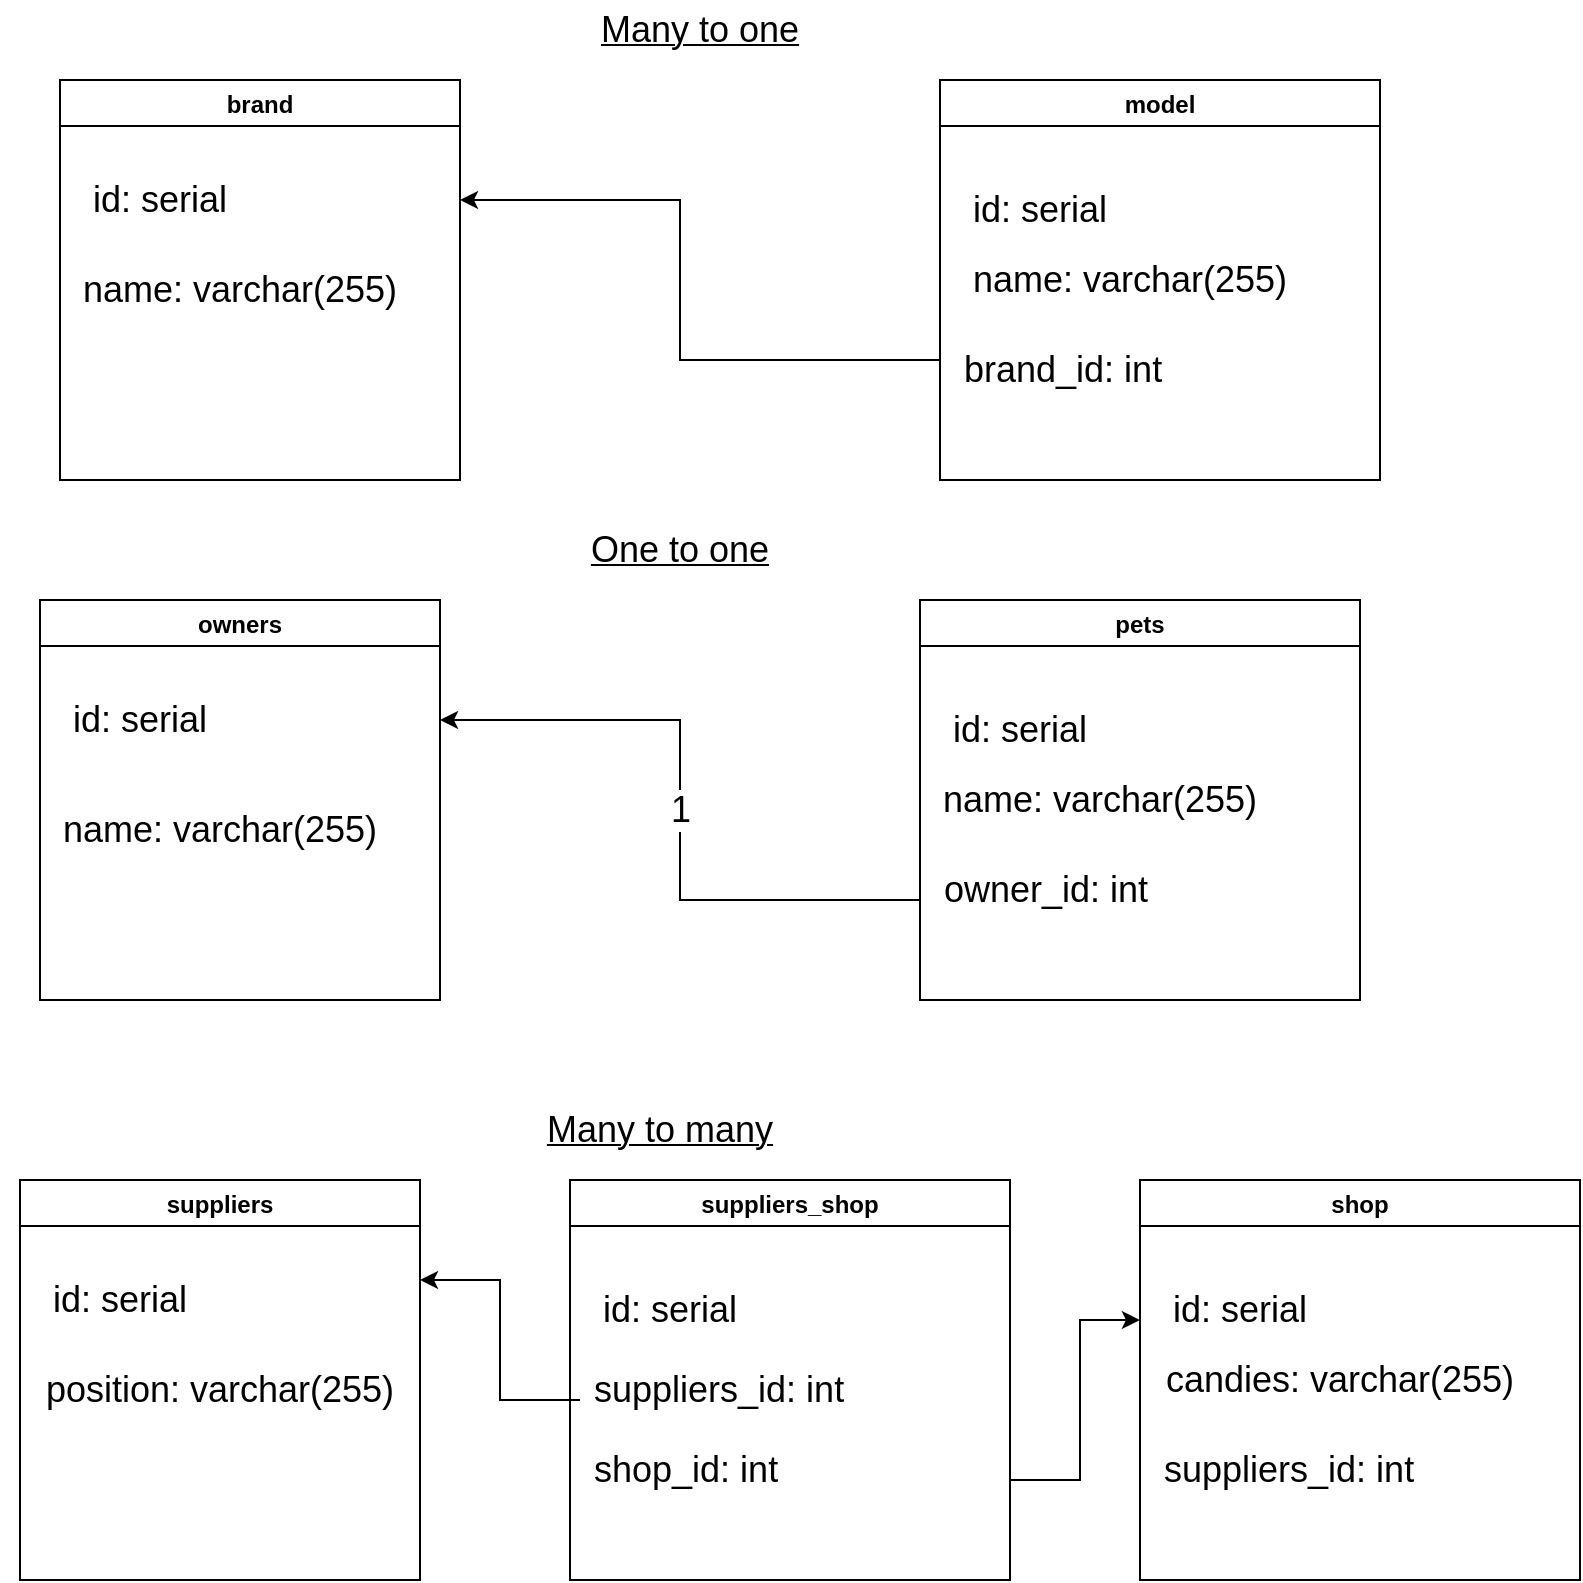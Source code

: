 <mxfile version="17.4.6" type="github">
  <diagram id="dnCyWLwwE5wJhA9PVSKz" name="Page-1">
    <mxGraphModel dx="2216" dy="1048" grid="1" gridSize="10" guides="1" tooltips="1" connect="1" arrows="1" fold="1" page="1" pageScale="1" pageWidth="850" pageHeight="1100" math="0" shadow="0">
      <root>
        <mxCell id="0" />
        <mxCell id="1" parent="0" />
        <mxCell id="QVcRfCDCcwK1QcsDWOF8-1" value="brand" style="swimlane;startSize=23;" vertex="1" parent="1">
          <mxGeometry x="60" y="80" width="200" height="200" as="geometry" />
        </mxCell>
        <mxCell id="QVcRfCDCcwK1QcsDWOF8-9" value="&lt;font style=&quot;font-size: 18px&quot;&gt;id: serial&lt;/font&gt;" style="text;html=1;strokeColor=none;fillColor=none;align=center;verticalAlign=middle;whiteSpace=wrap;rounded=0;" vertex="1" parent="QVcRfCDCcwK1QcsDWOF8-1">
          <mxGeometry x="-10" y="45" width="120" height="30" as="geometry" />
        </mxCell>
        <mxCell id="QVcRfCDCcwK1QcsDWOF8-10" value="&lt;span style=&quot;font-size: 18px&quot;&gt;name: varchar(255)&lt;/span&gt;" style="text;html=1;strokeColor=none;fillColor=none;align=center;verticalAlign=middle;whiteSpace=wrap;rounded=0;" vertex="1" parent="QVcRfCDCcwK1QcsDWOF8-1">
          <mxGeometry x="10" y="90" width="160" height="30" as="geometry" />
        </mxCell>
        <mxCell id="QVcRfCDCcwK1QcsDWOF8-2" value="model" style="swimlane;startSize=23;" vertex="1" parent="1">
          <mxGeometry x="500" y="80" width="220" height="200" as="geometry" />
        </mxCell>
        <mxCell id="QVcRfCDCcwK1QcsDWOF8-6" value="&lt;font style=&quot;font-size: 18px&quot;&gt;id: serial&lt;/font&gt;" style="text;html=1;strokeColor=none;fillColor=none;align=center;verticalAlign=middle;whiteSpace=wrap;rounded=0;" vertex="1" parent="QVcRfCDCcwK1QcsDWOF8-2">
          <mxGeometry x="-10" y="50" width="120" height="30" as="geometry" />
        </mxCell>
        <mxCell id="QVcRfCDCcwK1QcsDWOF8-7" value="&lt;span style=&quot;font-size: 18px&quot;&gt;name: varchar(255)&lt;/span&gt;" style="text;html=1;strokeColor=none;fillColor=none;align=center;verticalAlign=middle;whiteSpace=wrap;rounded=0;" vertex="1" parent="QVcRfCDCcwK1QcsDWOF8-2">
          <mxGeometry x="10" y="85" width="170" height="30" as="geometry" />
        </mxCell>
        <mxCell id="QVcRfCDCcwK1QcsDWOF8-8" value="&lt;span style=&quot;font-size: 18px&quot;&gt;brand_id: int&lt;/span&gt;" style="text;html=1;strokeColor=none;fillColor=none;align=left;verticalAlign=middle;whiteSpace=wrap;rounded=0;" vertex="1" parent="QVcRfCDCcwK1QcsDWOF8-2">
          <mxGeometry x="10" y="130" width="150" height="30" as="geometry" />
        </mxCell>
        <mxCell id="QVcRfCDCcwK1QcsDWOF8-4" value="&lt;u&gt;&lt;font style=&quot;font-size: 18px&quot;&gt;Many to one&lt;/font&gt;&lt;/u&gt;" style="text;html=1;strokeColor=none;fillColor=none;align=center;verticalAlign=middle;whiteSpace=wrap;rounded=0;" vertex="1" parent="1">
          <mxGeometry x="320" y="40" width="120" height="30" as="geometry" />
        </mxCell>
        <mxCell id="QVcRfCDCcwK1QcsDWOF8-12" value="" style="endArrow=classic;html=1;rounded=0;fontSize=18;" edge="1" parent="1">
          <mxGeometry width="50" height="50" relative="1" as="geometry">
            <mxPoint x="500" y="220" as="sourcePoint" />
            <mxPoint x="260" y="140" as="targetPoint" />
            <Array as="points">
              <mxPoint x="370" y="220" />
              <mxPoint x="370" y="140" />
            </Array>
          </mxGeometry>
        </mxCell>
        <mxCell id="QVcRfCDCcwK1QcsDWOF8-18" value="owners" style="swimlane;" vertex="1" parent="1">
          <mxGeometry x="50" y="340" width="200" height="200" as="geometry" />
        </mxCell>
        <mxCell id="QVcRfCDCcwK1QcsDWOF8-19" value="&lt;font style=&quot;font-size: 18px&quot;&gt;id: serial&lt;/font&gt;" style="text;html=1;strokeColor=none;fillColor=none;align=center;verticalAlign=middle;whiteSpace=wrap;rounded=0;" vertex="1" parent="QVcRfCDCcwK1QcsDWOF8-18">
          <mxGeometry x="-10" y="45" width="120" height="30" as="geometry" />
        </mxCell>
        <mxCell id="QVcRfCDCcwK1QcsDWOF8-20" value="&lt;span style=&quot;font-size: 18px&quot;&gt;name: varchar(255)&lt;/span&gt;" style="text;html=1;strokeColor=none;fillColor=none;align=center;verticalAlign=middle;whiteSpace=wrap;rounded=0;" vertex="1" parent="QVcRfCDCcwK1QcsDWOF8-18">
          <mxGeometry x="10" y="100" width="160" height="30" as="geometry" />
        </mxCell>
        <mxCell id="QVcRfCDCcwK1QcsDWOF8-21" value="pets" style="swimlane;startSize=23;" vertex="1" parent="1">
          <mxGeometry x="490" y="340" width="220" height="200" as="geometry" />
        </mxCell>
        <mxCell id="QVcRfCDCcwK1QcsDWOF8-22" value="&lt;font style=&quot;font-size: 18px&quot;&gt;id: serial&lt;/font&gt;" style="text;html=1;strokeColor=none;fillColor=none;align=center;verticalAlign=middle;whiteSpace=wrap;rounded=0;" vertex="1" parent="QVcRfCDCcwK1QcsDWOF8-21">
          <mxGeometry x="-10" y="50" width="120" height="30" as="geometry" />
        </mxCell>
        <mxCell id="QVcRfCDCcwK1QcsDWOF8-23" value="&lt;span style=&quot;font-size: 18px&quot;&gt;name: varchar(255)&lt;/span&gt;" style="text;html=1;strokeColor=none;fillColor=none;align=center;verticalAlign=middle;whiteSpace=wrap;rounded=0;" vertex="1" parent="QVcRfCDCcwK1QcsDWOF8-21">
          <mxGeometry x="10" y="85" width="160" height="30" as="geometry" />
        </mxCell>
        <mxCell id="QVcRfCDCcwK1QcsDWOF8-24" value="&lt;span style=&quot;font-size: 18px&quot;&gt;owner_id: int&lt;/span&gt;" style="text;html=1;strokeColor=none;fillColor=none;align=left;verticalAlign=middle;whiteSpace=wrap;rounded=0;" vertex="1" parent="QVcRfCDCcwK1QcsDWOF8-21">
          <mxGeometry x="10" y="130" width="150" height="30" as="geometry" />
        </mxCell>
        <mxCell id="QVcRfCDCcwK1QcsDWOF8-25" value="&lt;u&gt;&lt;font style=&quot;font-size: 18px&quot;&gt;One to one&lt;/font&gt;&lt;/u&gt;" style="text;html=1;strokeColor=none;fillColor=none;align=center;verticalAlign=middle;whiteSpace=wrap;rounded=0;" vertex="1" parent="1">
          <mxGeometry x="310" y="300" width="120" height="30" as="geometry" />
        </mxCell>
        <mxCell id="QVcRfCDCcwK1QcsDWOF8-27" value="" style="endArrow=classic;html=1;rounded=0;fontSize=18;exitX=0;exitY=0.75;exitDx=0;exitDy=0;" edge="1" parent="1" source="QVcRfCDCcwK1QcsDWOF8-21">
          <mxGeometry relative="1" as="geometry">
            <mxPoint x="300" y="570" as="sourcePoint" />
            <mxPoint x="250" y="400" as="targetPoint" />
            <Array as="points">
              <mxPoint x="370" y="490" />
              <mxPoint x="370" y="400" />
            </Array>
          </mxGeometry>
        </mxCell>
        <mxCell id="QVcRfCDCcwK1QcsDWOF8-28" value="1" style="edgeLabel;resizable=0;html=1;align=center;verticalAlign=middle;fontSize=18;" connectable="0" vertex="1" parent="QVcRfCDCcwK1QcsDWOF8-27">
          <mxGeometry relative="1" as="geometry" />
        </mxCell>
        <mxCell id="QVcRfCDCcwK1QcsDWOF8-38" value="suppliers" style="swimlane;" vertex="1" parent="1">
          <mxGeometry x="40" y="630" width="200" height="200" as="geometry" />
        </mxCell>
        <mxCell id="QVcRfCDCcwK1QcsDWOF8-39" value="&lt;font style=&quot;font-size: 18px&quot;&gt;id: serial&lt;/font&gt;" style="text;html=1;strokeColor=none;fillColor=none;align=center;verticalAlign=middle;whiteSpace=wrap;rounded=0;" vertex="1" parent="QVcRfCDCcwK1QcsDWOF8-38">
          <mxGeometry x="-10" y="45" width="120" height="30" as="geometry" />
        </mxCell>
        <mxCell id="QVcRfCDCcwK1QcsDWOF8-40" value="&lt;span style=&quot;font-size: 18px&quot;&gt;position: varchar(255)&lt;/span&gt;" style="text;html=1;strokeColor=none;fillColor=none;align=center;verticalAlign=middle;whiteSpace=wrap;rounded=0;" vertex="1" parent="QVcRfCDCcwK1QcsDWOF8-38">
          <mxGeometry x="10" y="90" width="180" height="30" as="geometry" />
        </mxCell>
        <mxCell id="QVcRfCDCcwK1QcsDWOF8-41" value="shop" style="swimlane;startSize=23;" vertex="1" parent="1">
          <mxGeometry x="600" y="630" width="220" height="200" as="geometry" />
        </mxCell>
        <mxCell id="QVcRfCDCcwK1QcsDWOF8-42" value="&lt;font style=&quot;font-size: 18px&quot;&gt;id: serial&lt;/font&gt;" style="text;html=1;strokeColor=none;fillColor=none;align=center;verticalAlign=middle;whiteSpace=wrap;rounded=0;" vertex="1" parent="QVcRfCDCcwK1QcsDWOF8-41">
          <mxGeometry x="-10" y="50" width="120" height="30" as="geometry" />
        </mxCell>
        <mxCell id="QVcRfCDCcwK1QcsDWOF8-43" value="&lt;span style=&quot;font-size: 18px&quot;&gt;candies: varchar(255)&lt;/span&gt;" style="text;html=1;strokeColor=none;fillColor=none;align=center;verticalAlign=middle;whiteSpace=wrap;rounded=0;" vertex="1" parent="QVcRfCDCcwK1QcsDWOF8-41">
          <mxGeometry x="10" y="85" width="180" height="30" as="geometry" />
        </mxCell>
        <mxCell id="QVcRfCDCcwK1QcsDWOF8-44" value="&lt;span style=&quot;font-size: 18px&quot;&gt;suppliers_id: int&lt;/span&gt;" style="text;html=1;strokeColor=none;fillColor=none;align=left;verticalAlign=middle;whiteSpace=wrap;rounded=0;" vertex="1" parent="QVcRfCDCcwK1QcsDWOF8-41">
          <mxGeometry x="10" y="130" width="150" height="30" as="geometry" />
        </mxCell>
        <mxCell id="QVcRfCDCcwK1QcsDWOF8-45" value="&lt;u&gt;&lt;font style=&quot;font-size: 18px&quot;&gt;Many to many&lt;/font&gt;&lt;/u&gt;" style="text;html=1;strokeColor=none;fillColor=none;align=center;verticalAlign=middle;whiteSpace=wrap;rounded=0;" vertex="1" parent="1">
          <mxGeometry x="300" y="590" width="120" height="30" as="geometry" />
        </mxCell>
        <mxCell id="QVcRfCDCcwK1QcsDWOF8-46" value="" style="endArrow=classic;html=1;rounded=0;fontSize=18;entryX=1;entryY=0.25;entryDx=0;entryDy=0;" edge="1" parent="1" target="QVcRfCDCcwK1QcsDWOF8-38">
          <mxGeometry width="50" height="50" relative="1" as="geometry">
            <mxPoint x="320" y="740" as="sourcePoint" />
            <mxPoint x="60" y="940" as="targetPoint" />
            <Array as="points">
              <mxPoint x="280" y="740" />
              <mxPoint x="280" y="680" />
            </Array>
          </mxGeometry>
        </mxCell>
        <mxCell id="QVcRfCDCcwK1QcsDWOF8-47" value="suppliers_shop" style="swimlane;startSize=23;" vertex="1" parent="1">
          <mxGeometry x="315" y="630" width="220" height="200" as="geometry" />
        </mxCell>
        <mxCell id="QVcRfCDCcwK1QcsDWOF8-48" value="&lt;font style=&quot;font-size: 18px&quot;&gt;id: serial&lt;/font&gt;" style="text;html=1;strokeColor=none;fillColor=none;align=center;verticalAlign=middle;whiteSpace=wrap;rounded=0;" vertex="1" parent="QVcRfCDCcwK1QcsDWOF8-47">
          <mxGeometry x="-10" y="50" width="120" height="30" as="geometry" />
        </mxCell>
        <mxCell id="QVcRfCDCcwK1QcsDWOF8-50" value="&lt;span style=&quot;font-size: 18px&quot;&gt;suppliers_id: int&lt;/span&gt;" style="text;html=1;strokeColor=none;fillColor=none;align=left;verticalAlign=middle;whiteSpace=wrap;rounded=0;" vertex="1" parent="QVcRfCDCcwK1QcsDWOF8-47">
          <mxGeometry x="10" y="90" width="150" height="30" as="geometry" />
        </mxCell>
        <mxCell id="QVcRfCDCcwK1QcsDWOF8-49" value="&lt;span style=&quot;font-size: 18px&quot;&gt;shop_id: int&lt;/span&gt;" style="text;html=1;strokeColor=none;fillColor=none;align=left;verticalAlign=middle;whiteSpace=wrap;rounded=0;" vertex="1" parent="QVcRfCDCcwK1QcsDWOF8-47">
          <mxGeometry x="10" y="130" width="180" height="30" as="geometry" />
        </mxCell>
        <mxCell id="QVcRfCDCcwK1QcsDWOF8-51" value="" style="endArrow=classic;html=1;rounded=0;fontSize=18;entryX=0.083;entryY=0.667;entryDx=0;entryDy=0;entryPerimeter=0;exitX=1;exitY=0.75;exitDx=0;exitDy=0;" edge="1" parent="1" source="QVcRfCDCcwK1QcsDWOF8-47" target="QVcRfCDCcwK1QcsDWOF8-42">
          <mxGeometry width="50" height="50" relative="1" as="geometry">
            <mxPoint x="535" y="800" as="sourcePoint" />
            <mxPoint x="615" y="910" as="targetPoint" />
            <Array as="points">
              <mxPoint x="570" y="780" />
              <mxPoint x="570" y="700" />
            </Array>
          </mxGeometry>
        </mxCell>
      </root>
    </mxGraphModel>
  </diagram>
</mxfile>

